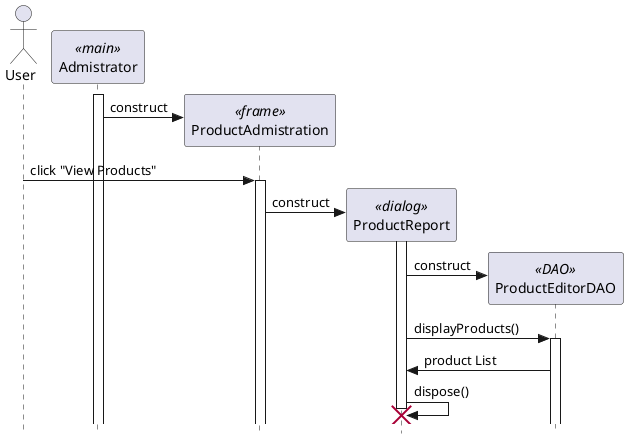 @startuml
skinparam style strictuml

actor "User" as user

participant "Admistrator" as main <<main>>

main++

create "ProductAdmistration" as menu <<frame>>
main -> menu : construct

user -> menu++ : click "View Products"

create "ProductReport" as report <<dialog>>
menu -> report : construct

' activate report constructor
report++

' create a DAO
create "ProductEditorDAO" as dao <<DAO>>
report -> dao : construct 


report -> dao++ : displayProducts()
dao -> report : product List

report -> report : dispose()
destroy report
@enduml




